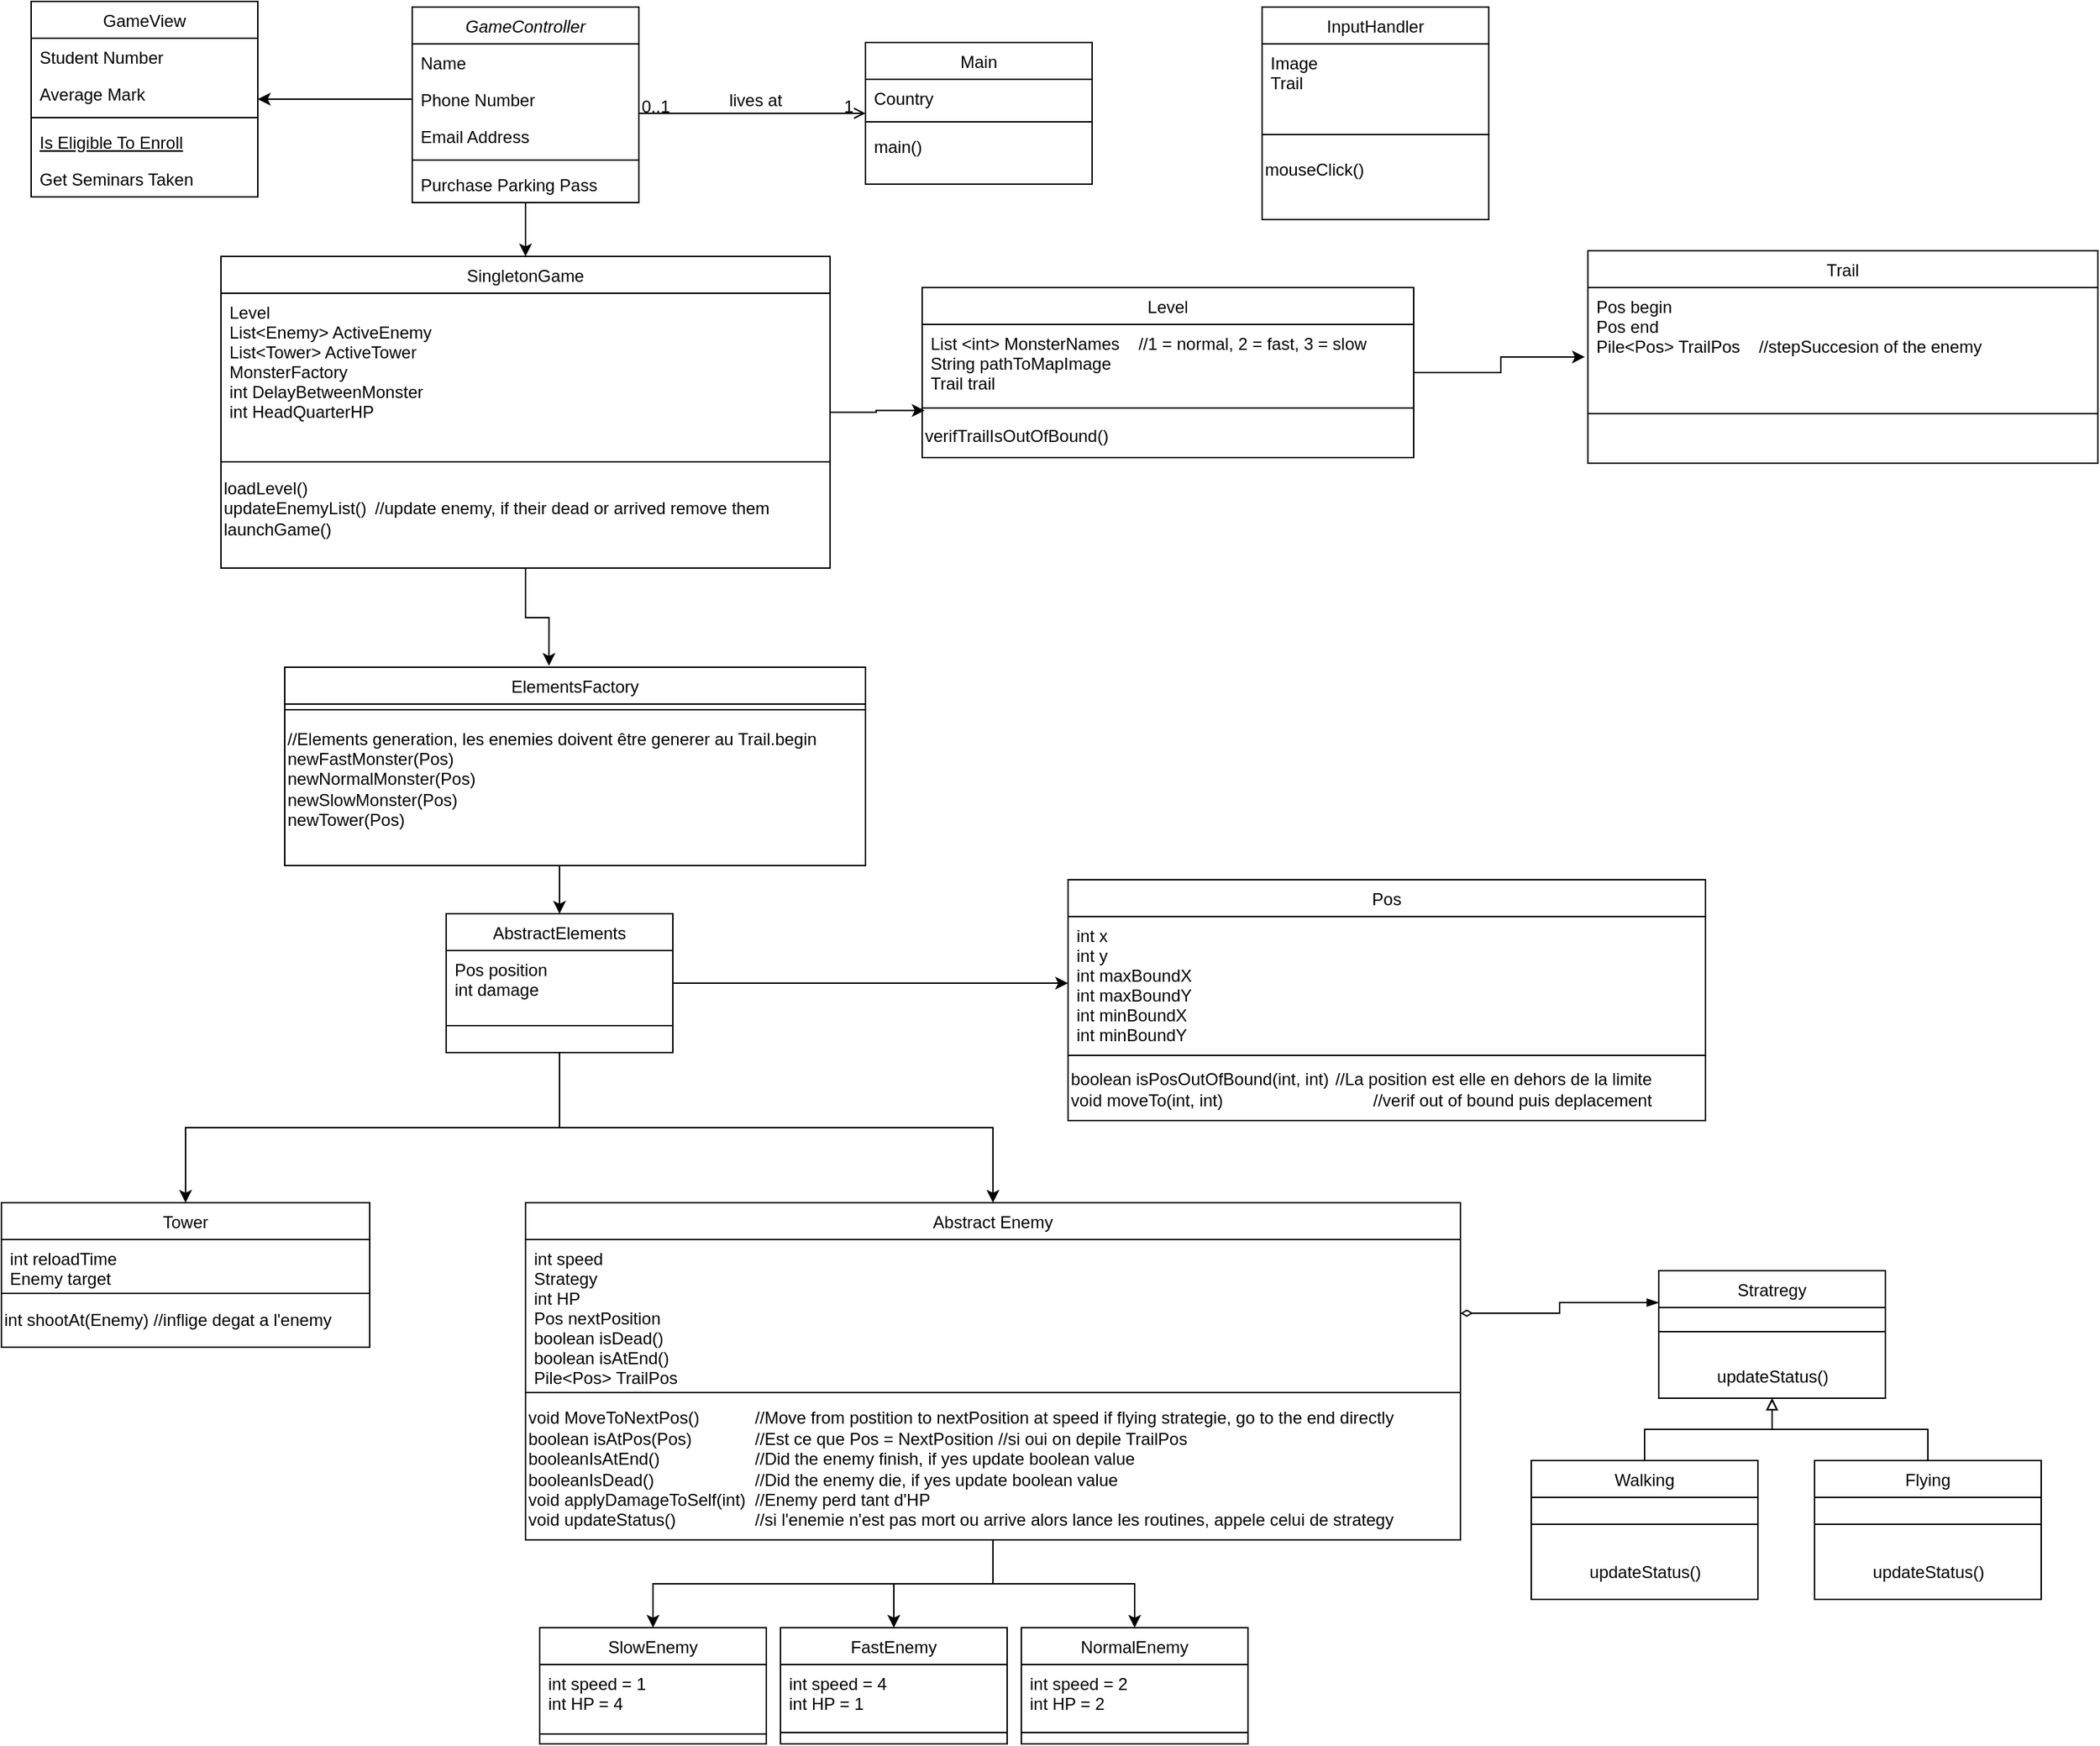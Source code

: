 <mxfile version="22.1.18" type="github">
  <diagram id="C5RBs43oDa-KdzZeNtuy" name="Page-1">
    <mxGraphModel dx="2074" dy="1114" grid="1" gridSize="10" guides="1" tooltips="1" connect="1" arrows="1" fold="1" page="1" pageScale="1" pageWidth="827" pageHeight="1169" math="0" shadow="0">
      <root>
        <mxCell id="WIyWlLk6GJQsqaUBKTNV-0" />
        <mxCell id="WIyWlLk6GJQsqaUBKTNV-1" parent="WIyWlLk6GJQsqaUBKTNV-0" />
        <mxCell id="Y5iFFCnyKLfjIzfBysS9-9" style="edgeStyle=orthogonalEdgeStyle;rounded=0;orthogonalLoop=1;jettySize=auto;html=1;exitX=0.5;exitY=1;exitDx=0;exitDy=0;entryX=0.5;entryY=0;entryDx=0;entryDy=0;" edge="1" parent="WIyWlLk6GJQsqaUBKTNV-1" source="zkfFHV4jXpPFQw0GAbJ--0" target="zkfFHV4jXpPFQw0GAbJ--13">
          <mxGeometry relative="1" as="geometry" />
        </mxCell>
        <mxCell id="zkfFHV4jXpPFQw0GAbJ--0" value="GameController" style="swimlane;fontStyle=2;align=center;verticalAlign=top;childLayout=stackLayout;horizontal=1;startSize=26;horizontalStack=0;resizeParent=1;resizeLast=0;collapsible=1;marginBottom=0;rounded=0;shadow=0;strokeWidth=1;" parent="WIyWlLk6GJQsqaUBKTNV-1" vertex="1">
          <mxGeometry x="310" y="34" width="160" height="138" as="geometry">
            <mxRectangle x="230" y="140" width="160" height="26" as="alternateBounds" />
          </mxGeometry>
        </mxCell>
        <mxCell id="zkfFHV4jXpPFQw0GAbJ--1" value="Name" style="text;align=left;verticalAlign=top;spacingLeft=4;spacingRight=4;overflow=hidden;rotatable=0;points=[[0,0.5],[1,0.5]];portConstraint=eastwest;" parent="zkfFHV4jXpPFQw0GAbJ--0" vertex="1">
          <mxGeometry y="26" width="160" height="26" as="geometry" />
        </mxCell>
        <mxCell id="zkfFHV4jXpPFQw0GAbJ--2" value="Phone Number" style="text;align=left;verticalAlign=top;spacingLeft=4;spacingRight=4;overflow=hidden;rotatable=0;points=[[0,0.5],[1,0.5]];portConstraint=eastwest;rounded=0;shadow=0;html=0;" parent="zkfFHV4jXpPFQw0GAbJ--0" vertex="1">
          <mxGeometry y="52" width="160" height="26" as="geometry" />
        </mxCell>
        <mxCell id="zkfFHV4jXpPFQw0GAbJ--3" value="Email Address" style="text;align=left;verticalAlign=top;spacingLeft=4;spacingRight=4;overflow=hidden;rotatable=0;points=[[0,0.5],[1,0.5]];portConstraint=eastwest;rounded=0;shadow=0;html=0;" parent="zkfFHV4jXpPFQw0GAbJ--0" vertex="1">
          <mxGeometry y="78" width="160" height="26" as="geometry" />
        </mxCell>
        <mxCell id="zkfFHV4jXpPFQw0GAbJ--4" value="" style="line;html=1;strokeWidth=1;align=left;verticalAlign=middle;spacingTop=-1;spacingLeft=3;spacingRight=3;rotatable=0;labelPosition=right;points=[];portConstraint=eastwest;" parent="zkfFHV4jXpPFQw0GAbJ--0" vertex="1">
          <mxGeometry y="104" width="160" height="8" as="geometry" />
        </mxCell>
        <mxCell id="zkfFHV4jXpPFQw0GAbJ--5" value="Purchase Parking Pass" style="text;align=left;verticalAlign=top;spacingLeft=4;spacingRight=4;overflow=hidden;rotatable=0;points=[[0,0.5],[1,0.5]];portConstraint=eastwest;" parent="zkfFHV4jXpPFQw0GAbJ--0" vertex="1">
          <mxGeometry y="112" width="160" height="26" as="geometry" />
        </mxCell>
        <mxCell id="zkfFHV4jXpPFQw0GAbJ--6" value="GameView" style="swimlane;fontStyle=0;align=center;verticalAlign=top;childLayout=stackLayout;horizontal=1;startSize=26;horizontalStack=0;resizeParent=1;resizeLast=0;collapsible=1;marginBottom=0;rounded=0;shadow=0;strokeWidth=1;" parent="WIyWlLk6GJQsqaUBKTNV-1" vertex="1">
          <mxGeometry x="41" y="30" width="160" height="138" as="geometry">
            <mxRectangle x="130" y="380" width="160" height="26" as="alternateBounds" />
          </mxGeometry>
        </mxCell>
        <mxCell id="zkfFHV4jXpPFQw0GAbJ--7" value="Student Number" style="text;align=left;verticalAlign=top;spacingLeft=4;spacingRight=4;overflow=hidden;rotatable=0;points=[[0,0.5],[1,0.5]];portConstraint=eastwest;" parent="zkfFHV4jXpPFQw0GAbJ--6" vertex="1">
          <mxGeometry y="26" width="160" height="26" as="geometry" />
        </mxCell>
        <mxCell id="zkfFHV4jXpPFQw0GAbJ--8" value="Average Mark" style="text;align=left;verticalAlign=top;spacingLeft=4;spacingRight=4;overflow=hidden;rotatable=0;points=[[0,0.5],[1,0.5]];portConstraint=eastwest;rounded=0;shadow=0;html=0;" parent="zkfFHV4jXpPFQw0GAbJ--6" vertex="1">
          <mxGeometry y="52" width="160" height="26" as="geometry" />
        </mxCell>
        <mxCell id="zkfFHV4jXpPFQw0GAbJ--9" value="" style="line;html=1;strokeWidth=1;align=left;verticalAlign=middle;spacingTop=-1;spacingLeft=3;spacingRight=3;rotatable=0;labelPosition=right;points=[];portConstraint=eastwest;" parent="zkfFHV4jXpPFQw0GAbJ--6" vertex="1">
          <mxGeometry y="78" width="160" height="8" as="geometry" />
        </mxCell>
        <mxCell id="zkfFHV4jXpPFQw0GAbJ--10" value="Is Eligible To Enroll" style="text;align=left;verticalAlign=top;spacingLeft=4;spacingRight=4;overflow=hidden;rotatable=0;points=[[0,0.5],[1,0.5]];portConstraint=eastwest;fontStyle=4" parent="zkfFHV4jXpPFQw0GAbJ--6" vertex="1">
          <mxGeometry y="86" width="160" height="26" as="geometry" />
        </mxCell>
        <mxCell id="zkfFHV4jXpPFQw0GAbJ--11" value="Get Seminars Taken" style="text;align=left;verticalAlign=top;spacingLeft=4;spacingRight=4;overflow=hidden;rotatable=0;points=[[0,0.5],[1,0.5]];portConstraint=eastwest;" parent="zkfFHV4jXpPFQw0GAbJ--6" vertex="1">
          <mxGeometry y="112" width="160" height="26" as="geometry" />
        </mxCell>
        <mxCell id="zkfFHV4jXpPFQw0GAbJ--13" value="SingletonGame" style="swimlane;fontStyle=0;align=center;verticalAlign=top;childLayout=stackLayout;horizontal=1;startSize=26;horizontalStack=0;resizeParent=1;resizeLast=0;collapsible=1;marginBottom=0;rounded=0;shadow=0;strokeWidth=1;" parent="WIyWlLk6GJQsqaUBKTNV-1" vertex="1">
          <mxGeometry x="175" y="210" width="430" height="220" as="geometry">
            <mxRectangle x="340" y="380" width="170" height="26" as="alternateBounds" />
          </mxGeometry>
        </mxCell>
        <mxCell id="zkfFHV4jXpPFQw0GAbJ--14" value="Level&#xa;List&lt;Enemy&gt; ActiveEnemy&#xa;List&lt;Tower&gt; ActiveTower&#xa;MonsterFactory&#xa;int DelayBetweenMonster&#xa;int HeadQuarterHP" style="text;align=left;verticalAlign=top;spacingLeft=4;spacingRight=4;overflow=hidden;rotatable=0;points=[[0,0.5],[1,0.5]];portConstraint=eastwest;" parent="zkfFHV4jXpPFQw0GAbJ--13" vertex="1">
          <mxGeometry y="26" width="430" height="114" as="geometry" />
        </mxCell>
        <mxCell id="zkfFHV4jXpPFQw0GAbJ--15" value="" style="line;html=1;strokeWidth=1;align=left;verticalAlign=middle;spacingTop=-1;spacingLeft=3;spacingRight=3;rotatable=0;labelPosition=right;points=[];portConstraint=eastwest;" parent="zkfFHV4jXpPFQw0GAbJ--13" vertex="1">
          <mxGeometry y="140" width="430" height="10" as="geometry" />
        </mxCell>
        <mxCell id="Y5iFFCnyKLfjIzfBysS9-7" value="&lt;div align=&quot;left&quot;&gt;loadLevel()&lt;/div&gt;&lt;div&gt;updateEnemyList()&lt;span style=&quot;white-space: pre;&quot;&gt;&#x9;&lt;/span&gt;//update enemy, if their dead or arrived remove them&lt;br&gt;&lt;/div&gt;&lt;div&gt;launchGame()&lt;/div&gt;&lt;div&gt;&lt;br&gt;&lt;/div&gt;" style="text;html=1;align=left;verticalAlign=middle;resizable=0;points=[];autosize=1;strokeColor=none;fillColor=none;" vertex="1" parent="zkfFHV4jXpPFQw0GAbJ--13">
          <mxGeometry y="150" width="430" height="70" as="geometry" />
        </mxCell>
        <mxCell id="zkfFHV4jXpPFQw0GAbJ--17" value="Main" style="swimlane;fontStyle=0;align=center;verticalAlign=top;childLayout=stackLayout;horizontal=1;startSize=26;horizontalStack=0;resizeParent=1;resizeLast=0;collapsible=1;marginBottom=0;rounded=0;shadow=0;strokeWidth=1;" parent="WIyWlLk6GJQsqaUBKTNV-1" vertex="1">
          <mxGeometry x="630" y="59" width="160" height="100" as="geometry">
            <mxRectangle x="550" y="140" width="160" height="26" as="alternateBounds" />
          </mxGeometry>
        </mxCell>
        <mxCell id="zkfFHV4jXpPFQw0GAbJ--22" value="Country" style="text;align=left;verticalAlign=top;spacingLeft=4;spacingRight=4;overflow=hidden;rotatable=0;points=[[0,0.5],[1,0.5]];portConstraint=eastwest;rounded=0;shadow=0;html=0;" parent="zkfFHV4jXpPFQw0GAbJ--17" vertex="1">
          <mxGeometry y="26" width="160" height="26" as="geometry" />
        </mxCell>
        <mxCell id="zkfFHV4jXpPFQw0GAbJ--23" value="" style="line;html=1;strokeWidth=1;align=left;verticalAlign=middle;spacingTop=-1;spacingLeft=3;spacingRight=3;rotatable=0;labelPosition=right;points=[];portConstraint=eastwest;" parent="zkfFHV4jXpPFQw0GAbJ--17" vertex="1">
          <mxGeometry y="52" width="160" height="8" as="geometry" />
        </mxCell>
        <mxCell id="zkfFHV4jXpPFQw0GAbJ--25" value="main()" style="text;align=left;verticalAlign=top;spacingLeft=4;spacingRight=4;overflow=hidden;rotatable=0;points=[[0,0.5],[1,0.5]];portConstraint=eastwest;" parent="zkfFHV4jXpPFQw0GAbJ--17" vertex="1">
          <mxGeometry y="60" width="160" height="26" as="geometry" />
        </mxCell>
        <mxCell id="zkfFHV4jXpPFQw0GAbJ--26" value="" style="endArrow=open;shadow=0;strokeWidth=1;rounded=0;endFill=1;edgeStyle=elbowEdgeStyle;elbow=vertical;" parent="WIyWlLk6GJQsqaUBKTNV-1" source="zkfFHV4jXpPFQw0GAbJ--0" target="zkfFHV4jXpPFQw0GAbJ--17" edge="1">
          <mxGeometry x="0.5" y="41" relative="1" as="geometry">
            <mxPoint x="380" y="192" as="sourcePoint" />
            <mxPoint x="540" y="192" as="targetPoint" />
            <mxPoint x="-40" y="32" as="offset" />
          </mxGeometry>
        </mxCell>
        <mxCell id="zkfFHV4jXpPFQw0GAbJ--27" value="0..1" style="resizable=0;align=left;verticalAlign=bottom;labelBackgroundColor=none;fontSize=12;" parent="zkfFHV4jXpPFQw0GAbJ--26" connectable="0" vertex="1">
          <mxGeometry x="-1" relative="1" as="geometry">
            <mxPoint y="4" as="offset" />
          </mxGeometry>
        </mxCell>
        <mxCell id="zkfFHV4jXpPFQw0GAbJ--28" value="1" style="resizable=0;align=right;verticalAlign=bottom;labelBackgroundColor=none;fontSize=12;" parent="zkfFHV4jXpPFQw0GAbJ--26" connectable="0" vertex="1">
          <mxGeometry x="1" relative="1" as="geometry">
            <mxPoint x="-7" y="4" as="offset" />
          </mxGeometry>
        </mxCell>
        <mxCell id="zkfFHV4jXpPFQw0GAbJ--29" value="lives at" style="text;html=1;resizable=0;points=[];;align=center;verticalAlign=middle;labelBackgroundColor=none;rounded=0;shadow=0;strokeWidth=1;fontSize=12;" parent="zkfFHV4jXpPFQw0GAbJ--26" vertex="1" connectable="0">
          <mxGeometry x="0.5" y="49" relative="1" as="geometry">
            <mxPoint x="-38" y="40" as="offset" />
          </mxGeometry>
        </mxCell>
        <mxCell id="L1qPjvzHBr-FXpmjH9W--6" value="Tower" style="swimlane;fontStyle=0;align=center;verticalAlign=top;childLayout=stackLayout;horizontal=1;startSize=26;horizontalStack=0;resizeParent=1;resizeLast=0;collapsible=1;marginBottom=0;rounded=0;shadow=0;strokeWidth=1;" parent="WIyWlLk6GJQsqaUBKTNV-1" vertex="1">
          <mxGeometry x="20" y="878" width="260" height="102" as="geometry">
            <mxRectangle x="340" y="380" width="170" height="26" as="alternateBounds" />
          </mxGeometry>
        </mxCell>
        <mxCell id="L1qPjvzHBr-FXpmjH9W--7" value="int reloadTime&#xa;Enemy target&#xa;" style="text;align=left;verticalAlign=top;spacingLeft=4;spacingRight=4;overflow=hidden;rotatable=0;points=[[0,0.5],[1,0.5]];portConstraint=eastwest;" parent="L1qPjvzHBr-FXpmjH9W--6" vertex="1">
          <mxGeometry y="26" width="260" height="34" as="geometry" />
        </mxCell>
        <mxCell id="L1qPjvzHBr-FXpmjH9W--8" value="" style="line;html=1;strokeWidth=1;align=left;verticalAlign=middle;spacingTop=-1;spacingLeft=3;spacingRight=3;rotatable=0;labelPosition=right;points=[];portConstraint=eastwest;" parent="L1qPjvzHBr-FXpmjH9W--6" vertex="1">
          <mxGeometry y="60" width="260" height="8" as="geometry" />
        </mxCell>
        <mxCell id="Y5iFFCnyKLfjIzfBysS9-22" value="&lt;div align=&quot;left&quot;&gt;int shootAt(Enemy) //inflige degat a l&#39;enemy&lt;br&gt;&lt;/div&gt;" style="text;html=1;align=left;verticalAlign=middle;resizable=0;points=[];autosize=1;strokeColor=none;fillColor=none;" vertex="1" parent="L1qPjvzHBr-FXpmjH9W--6">
          <mxGeometry y="68" width="260" height="30" as="geometry" />
        </mxCell>
        <mxCell id="L1qPjvzHBr-FXpmjH9W--31" style="edgeStyle=orthogonalEdgeStyle;rounded=0;orthogonalLoop=1;jettySize=auto;html=1;exitX=0.5;exitY=1;exitDx=0;exitDy=0;entryX=0.5;entryY=0;entryDx=0;entryDy=0;" parent="WIyWlLk6GJQsqaUBKTNV-1" source="L1qPjvzHBr-FXpmjH9W--13" target="L1qPjvzHBr-FXpmjH9W--25" edge="1">
          <mxGeometry relative="1" as="geometry" />
        </mxCell>
        <mxCell id="L1qPjvzHBr-FXpmjH9W--32" style="edgeStyle=orthogonalEdgeStyle;rounded=0;orthogonalLoop=1;jettySize=auto;html=1;exitX=0.5;exitY=1;exitDx=0;exitDy=0;entryX=0.5;entryY=0;entryDx=0;entryDy=0;" parent="WIyWlLk6GJQsqaUBKTNV-1" source="L1qPjvzHBr-FXpmjH9W--13" target="L1qPjvzHBr-FXpmjH9W--22" edge="1">
          <mxGeometry relative="1" as="geometry" />
        </mxCell>
        <mxCell id="L1qPjvzHBr-FXpmjH9W--33" style="edgeStyle=orthogonalEdgeStyle;rounded=0;orthogonalLoop=1;jettySize=auto;html=1;exitX=0.5;exitY=1;exitDx=0;exitDy=0;entryX=0.5;entryY=0;entryDx=0;entryDy=0;" parent="WIyWlLk6GJQsqaUBKTNV-1" source="L1qPjvzHBr-FXpmjH9W--13" target="L1qPjvzHBr-FXpmjH9W--28" edge="1">
          <mxGeometry relative="1" as="geometry" />
        </mxCell>
        <mxCell id="L1qPjvzHBr-FXpmjH9W--13" value="Abstract Enemy" style="swimlane;fontStyle=0;align=center;verticalAlign=top;childLayout=stackLayout;horizontal=1;startSize=26;horizontalStack=0;resizeParent=1;resizeLast=0;collapsible=1;marginBottom=0;rounded=0;shadow=0;strokeWidth=1;" parent="WIyWlLk6GJQsqaUBKTNV-1" vertex="1">
          <mxGeometry x="390" y="878" width="660" height="238" as="geometry">
            <mxRectangle x="340" y="380" width="170" height="26" as="alternateBounds" />
          </mxGeometry>
        </mxCell>
        <mxCell id="L1qPjvzHBr-FXpmjH9W--14" value="int speed&#xa;Strategy&#xa;int HP&#xa;Pos nextPosition&#xa;boolean isDead()&#xa;boolean isAtEnd()&#xa;Pile&lt;Pos&gt; TrailPos" style="text;align=left;verticalAlign=top;spacingLeft=4;spacingRight=4;overflow=hidden;rotatable=0;points=[[0,0.5],[1,0.5]];portConstraint=eastwest;" parent="L1qPjvzHBr-FXpmjH9W--13" vertex="1">
          <mxGeometry y="26" width="660" height="104" as="geometry" />
        </mxCell>
        <mxCell id="L1qPjvzHBr-FXpmjH9W--15" value="" style="line;html=1;strokeWidth=1;align=left;verticalAlign=middle;spacingTop=-1;spacingLeft=3;spacingRight=3;rotatable=0;labelPosition=right;points=[];portConstraint=eastwest;" parent="L1qPjvzHBr-FXpmjH9W--13" vertex="1">
          <mxGeometry y="130" width="660" height="8" as="geometry" />
        </mxCell>
        <mxCell id="L1qPjvzHBr-FXpmjH9W--38" value="&lt;div align=&quot;left&quot;&gt;void MoveToNextPos() &lt;span style=&quot;white-space: pre;&quot;&gt;&#x9;&lt;span style=&quot;white-space: pre;&quot;&gt;&#x9;&lt;/span&gt;&lt;/span&gt;//Move from postition to nextPosition at speed if flying strategie, go to the end directly&lt;br&gt;&lt;/div&gt;&lt;div align=&quot;left&quot;&gt;boolean isAtPos(Pos) &lt;span style=&quot;white-space: pre;&quot;&gt;&#x9;&lt;/span&gt;&lt;span style=&quot;white-space: pre;&quot;&gt;&#x9;&lt;/span&gt;//Est ce que Pos = NextPosition //si oui on depile TrailPos&lt;/div&gt;&lt;div align=&quot;left&quot;&gt;booleanIsAtEnd()&lt;span style=&quot;white-space: pre;&quot;&gt;&#x9;&lt;/span&gt;&lt;span style=&quot;white-space: pre;&quot;&gt;&#x9;&lt;/span&gt;&lt;span style=&quot;white-space: pre;&quot;&gt;&#x9;&lt;/span&gt;//Did the enemy finish, if yes update boolean value&lt;/div&gt;&lt;div align=&quot;left&quot;&gt;booleanIsDead()&lt;span style=&quot;white-space: pre;&quot;&gt;&#x9;&lt;/span&gt;&lt;span style=&quot;white-space: pre;&quot;&gt;&#x9;&lt;/span&gt;&lt;span style=&quot;white-space: pre;&quot;&gt;&#x9;&lt;/span&gt;//Did the enemy die, if yes update boolean value&lt;br&gt;&lt;/div&gt;&lt;div&gt;void applyDamageToSelf(int)&lt;span style=&quot;white-space: pre;&quot;&gt;&#x9;&lt;/span&gt;//Enemy perd tant d&#39;HP&lt;/div&gt;&lt;div&gt;void updateStatus()&lt;span style=&quot;white-space: pre;&quot;&gt;&#x9;&lt;/span&gt;&lt;span style=&quot;white-space: pre;&quot;&gt;&#x9;&lt;/span&gt;&lt;span style=&quot;white-space: pre;&quot;&gt;&#x9;&lt;/span&gt;//si l&#39;enemie n&#39;est pas mort ou arrive alors lance les routines, appele celui de strategy&lt;br&gt;&lt;/div&gt;" style="text;html=1;align=left;verticalAlign=middle;resizable=0;points=[];autosize=1;strokeColor=none;fillColor=none;" parent="L1qPjvzHBr-FXpmjH9W--13" vertex="1">
          <mxGeometry y="138" width="660" height="100" as="geometry" />
        </mxCell>
        <mxCell id="L1qPjvzHBr-FXpmjH9W--22" value="SlowEnemy" style="swimlane;fontStyle=0;align=center;verticalAlign=top;childLayout=stackLayout;horizontal=1;startSize=26;horizontalStack=0;resizeParent=1;resizeLast=0;collapsible=1;marginBottom=0;rounded=0;shadow=0;strokeWidth=1;" parent="WIyWlLk6GJQsqaUBKTNV-1" vertex="1">
          <mxGeometry x="400" y="1178" width="160" height="82" as="geometry">
            <mxRectangle x="340" y="380" width="170" height="26" as="alternateBounds" />
          </mxGeometry>
        </mxCell>
        <mxCell id="L1qPjvzHBr-FXpmjH9W--23" value="int speed = 1&#xa;int HP = 4&#xa;" style="text;align=left;verticalAlign=top;spacingLeft=4;spacingRight=4;overflow=hidden;rotatable=0;points=[[0,0.5],[1,0.5]];portConstraint=eastwest;" parent="L1qPjvzHBr-FXpmjH9W--22" vertex="1">
          <mxGeometry y="26" width="160" height="44" as="geometry" />
        </mxCell>
        <mxCell id="L1qPjvzHBr-FXpmjH9W--24" value="" style="line;html=1;strokeWidth=1;align=left;verticalAlign=middle;spacingTop=-1;spacingLeft=3;spacingRight=3;rotatable=0;labelPosition=right;points=[];portConstraint=eastwest;" parent="L1qPjvzHBr-FXpmjH9W--22" vertex="1">
          <mxGeometry y="70" width="160" height="10" as="geometry" />
        </mxCell>
        <mxCell id="L1qPjvzHBr-FXpmjH9W--25" value="FastEnemy" style="swimlane;fontStyle=0;align=center;verticalAlign=top;childLayout=stackLayout;horizontal=1;startSize=26;horizontalStack=0;resizeParent=1;resizeLast=0;collapsible=1;marginBottom=0;rounded=0;shadow=0;strokeWidth=1;" parent="WIyWlLk6GJQsqaUBKTNV-1" vertex="1">
          <mxGeometry x="570" y="1178" width="160" height="82" as="geometry">
            <mxRectangle x="340" y="380" width="170" height="26" as="alternateBounds" />
          </mxGeometry>
        </mxCell>
        <mxCell id="L1qPjvzHBr-FXpmjH9W--26" value="int speed = 4&#xa;int HP = 1&#xa;" style="text;align=left;verticalAlign=top;spacingLeft=4;spacingRight=4;overflow=hidden;rotatable=0;points=[[0,0.5],[1,0.5]];portConstraint=eastwest;" parent="L1qPjvzHBr-FXpmjH9W--25" vertex="1">
          <mxGeometry y="26" width="160" height="44" as="geometry" />
        </mxCell>
        <mxCell id="L1qPjvzHBr-FXpmjH9W--27" value="" style="line;html=1;strokeWidth=1;align=left;verticalAlign=middle;spacingTop=-1;spacingLeft=3;spacingRight=3;rotatable=0;labelPosition=right;points=[];portConstraint=eastwest;" parent="L1qPjvzHBr-FXpmjH9W--25" vertex="1">
          <mxGeometry y="70" width="160" height="8" as="geometry" />
        </mxCell>
        <mxCell id="L1qPjvzHBr-FXpmjH9W--28" value="NormalEnemy" style="swimlane;fontStyle=0;align=center;verticalAlign=top;childLayout=stackLayout;horizontal=1;startSize=26;horizontalStack=0;resizeParent=1;resizeLast=0;collapsible=1;marginBottom=0;rounded=0;shadow=0;strokeWidth=1;" parent="WIyWlLk6GJQsqaUBKTNV-1" vertex="1">
          <mxGeometry x="740" y="1178" width="160" height="82" as="geometry">
            <mxRectangle x="340" y="380" width="170" height="26" as="alternateBounds" />
          </mxGeometry>
        </mxCell>
        <mxCell id="L1qPjvzHBr-FXpmjH9W--29" value="int speed = 2&#xa;int HP = 2&#xa;" style="text;align=left;verticalAlign=top;spacingLeft=4;spacingRight=4;overflow=hidden;rotatable=0;points=[[0,0.5],[1,0.5]];portConstraint=eastwest;" parent="L1qPjvzHBr-FXpmjH9W--28" vertex="1">
          <mxGeometry y="26" width="160" height="44" as="geometry" />
        </mxCell>
        <mxCell id="L1qPjvzHBr-FXpmjH9W--30" value="" style="line;html=1;strokeWidth=1;align=left;verticalAlign=middle;spacingTop=-1;spacingLeft=3;spacingRight=3;rotatable=0;labelPosition=right;points=[];portConstraint=eastwest;" parent="L1qPjvzHBr-FXpmjH9W--28" vertex="1">
          <mxGeometry y="70" width="160" height="8" as="geometry" />
        </mxCell>
        <mxCell id="L1qPjvzHBr-FXpmjH9W--34" value="Pos" style="swimlane;fontStyle=0;align=center;verticalAlign=top;childLayout=stackLayout;horizontal=1;startSize=26;horizontalStack=0;resizeParent=1;resizeLast=0;collapsible=1;marginBottom=0;rounded=0;shadow=0;strokeWidth=1;" parent="WIyWlLk6GJQsqaUBKTNV-1" vertex="1">
          <mxGeometry x="773" y="650" width="450" height="170" as="geometry">
            <mxRectangle x="340" y="380" width="170" height="26" as="alternateBounds" />
          </mxGeometry>
        </mxCell>
        <mxCell id="L1qPjvzHBr-FXpmjH9W--35" value="int x&#xa;int y&#xa;int maxBoundX&#xa;int maxBoundY&#xa;int minBoundX&#xa;int minBoundY" style="text;align=left;verticalAlign=top;spacingLeft=4;spacingRight=4;overflow=hidden;rotatable=0;points=[[0,0.5],[1,0.5]];portConstraint=eastwest;" parent="L1qPjvzHBr-FXpmjH9W--34" vertex="1">
          <mxGeometry y="26" width="450" height="94" as="geometry" />
        </mxCell>
        <mxCell id="L1qPjvzHBr-FXpmjH9W--36" value="" style="line;html=1;strokeWidth=1;align=left;verticalAlign=middle;spacingTop=-1;spacingLeft=3;spacingRight=3;rotatable=0;labelPosition=right;points=[];portConstraint=eastwest;" parent="L1qPjvzHBr-FXpmjH9W--34" vertex="1">
          <mxGeometry y="120" width="450" height="8" as="geometry" />
        </mxCell>
        <mxCell id="Y5iFFCnyKLfjIzfBysS9-23" value="&lt;div&gt;boolean isPosOutOfBound(int, int)&lt;span style=&quot;white-space: pre;&quot;&gt;&#x9;&lt;/span&gt;//La position est elle en dehors de la limite&lt;/div&gt;&lt;div&gt;void moveTo(int, int)&lt;span style=&quot;white-space: pre;&quot;&gt;&#x9;&lt;/span&gt;&lt;span style=&quot;white-space: pre;&quot;&gt;&#x9;&lt;/span&gt;&lt;span style=&quot;white-space: pre;&quot;&gt;&#x9;&lt;/span&gt;&lt;span style=&quot;white-space: pre;&quot;&gt;&#x9;&lt;/span&gt;//verif out of bound puis deplacement&lt;br&gt;&lt;/div&gt;" style="text;html=1;align=left;verticalAlign=middle;resizable=0;points=[];autosize=1;strokeColor=none;fillColor=none;" vertex="1" parent="L1qPjvzHBr-FXpmjH9W--34">
          <mxGeometry y="128" width="450" height="40" as="geometry" />
        </mxCell>
        <mxCell id="L1qPjvzHBr-FXpmjH9W--56" style="edgeStyle=orthogonalEdgeStyle;rounded=0;orthogonalLoop=1;jettySize=auto;html=1;exitX=1;exitY=0.5;exitDx=0;exitDy=0;entryX=-0.006;entryY=0.907;entryDx=0;entryDy=0;entryPerimeter=0;" parent="WIyWlLk6GJQsqaUBKTNV-1" source="L1qPjvzHBr-FXpmjH9W--44" target="L1qPjvzHBr-FXpmjH9W--63" edge="1">
          <mxGeometry relative="1" as="geometry">
            <mxPoint x="810" y="343" as="targetPoint" />
          </mxGeometry>
        </mxCell>
        <mxCell id="L1qPjvzHBr-FXpmjH9W--44" value="Level" style="swimlane;fontStyle=0;align=center;verticalAlign=top;childLayout=stackLayout;horizontal=1;startSize=26;horizontalStack=0;resizeParent=1;resizeLast=0;collapsible=1;marginBottom=0;rounded=0;shadow=0;strokeWidth=1;" parent="WIyWlLk6GJQsqaUBKTNV-1" vertex="1">
          <mxGeometry x="670" y="232" width="347" height="120" as="geometry">
            <mxRectangle x="340" y="380" width="170" height="26" as="alternateBounds" />
          </mxGeometry>
        </mxCell>
        <mxCell id="L1qPjvzHBr-FXpmjH9W--45" value="List &lt;int&gt; MonsterNames    //1 = normal, 2 = fast, 3 = slow&#xa;String pathToMapImage&#xa;Trail trail&#xa;" style="text;align=left;verticalAlign=top;spacingLeft=4;spacingRight=4;overflow=hidden;rotatable=0;points=[[0,0.5],[1,0.5]];portConstraint=eastwest;" parent="L1qPjvzHBr-FXpmjH9W--44" vertex="1">
          <mxGeometry y="26" width="347" height="54" as="geometry" />
        </mxCell>
        <mxCell id="L1qPjvzHBr-FXpmjH9W--46" value="" style="line;html=1;strokeWidth=1;align=left;verticalAlign=middle;spacingTop=-1;spacingLeft=3;spacingRight=3;rotatable=0;labelPosition=right;points=[];portConstraint=eastwest;" parent="L1qPjvzHBr-FXpmjH9W--44" vertex="1">
          <mxGeometry y="80" width="347" height="10" as="geometry" />
        </mxCell>
        <mxCell id="Y5iFFCnyKLfjIzfBysS9-28" value="&lt;div align=&quot;left&quot;&gt;verifTrailIsOutOfBound()&lt;/div&gt;" style="text;html=1;align=left;verticalAlign=middle;resizable=0;points=[];autosize=1;strokeColor=none;fillColor=none;" vertex="1" parent="L1qPjvzHBr-FXpmjH9W--44">
          <mxGeometry y="90" width="347" height="30" as="geometry" />
        </mxCell>
        <mxCell id="L1qPjvzHBr-FXpmjH9W--50" style="edgeStyle=orthogonalEdgeStyle;rounded=0;orthogonalLoop=1;jettySize=auto;html=1;exitX=1;exitY=0.5;exitDx=0;exitDy=0;entryX=0.005;entryY=1.125;entryDx=0;entryDy=0;entryPerimeter=0;" parent="WIyWlLk6GJQsqaUBKTNV-1" source="zkfFHV4jXpPFQw0GAbJ--13" target="L1qPjvzHBr-FXpmjH9W--45" edge="1">
          <mxGeometry relative="1" as="geometry" />
        </mxCell>
        <mxCell id="Y5iFFCnyKLfjIzfBysS9-19" style="edgeStyle=orthogonalEdgeStyle;rounded=0;orthogonalLoop=1;jettySize=auto;html=1;exitX=0.5;exitY=1;exitDx=0;exitDy=0;entryX=0.5;entryY=0;entryDx=0;entryDy=0;" edge="1" parent="WIyWlLk6GJQsqaUBKTNV-1" source="L1qPjvzHBr-FXpmjH9W--57" target="Y5iFFCnyKLfjIzfBysS9-11">
          <mxGeometry relative="1" as="geometry" />
        </mxCell>
        <mxCell id="L1qPjvzHBr-FXpmjH9W--57" value="ElementsFactory" style="swimlane;fontStyle=0;align=center;verticalAlign=top;childLayout=stackLayout;horizontal=1;startSize=26;horizontalStack=0;resizeParent=1;resizeLast=0;collapsible=1;marginBottom=0;rounded=0;shadow=0;strokeWidth=1;" parent="WIyWlLk6GJQsqaUBKTNV-1" vertex="1">
          <mxGeometry x="220" y="500" width="410" height="140" as="geometry">
            <mxRectangle x="340" y="380" width="170" height="26" as="alternateBounds" />
          </mxGeometry>
        </mxCell>
        <mxCell id="L1qPjvzHBr-FXpmjH9W--59" value="" style="line;html=1;strokeWidth=1;align=left;verticalAlign=middle;spacingTop=-1;spacingLeft=3;spacingRight=3;rotatable=0;labelPosition=right;points=[];portConstraint=eastwest;" parent="L1qPjvzHBr-FXpmjH9W--57" vertex="1">
          <mxGeometry y="26" width="410" height="8" as="geometry" />
        </mxCell>
        <mxCell id="Y5iFFCnyKLfjIzfBysS9-6" value="&lt;div align=&quot;left&quot;&gt;//Elements generation, les enemies doivent être generer au Trail.begin&lt;br&gt;&lt;/div&gt;&lt;div align=&quot;left&quot;&gt;newFastMonster(Pos)&lt;/div&gt;&lt;div align=&quot;left&quot;&gt;newNormalMonster(Pos)&lt;/div&gt;&lt;div align=&quot;left&quot;&gt;newSlowMonster(Pos)&lt;/div&gt;&lt;div align=&quot;left&quot;&gt;newTower(Pos)&lt;br&gt;&lt;/div&gt;" style="text;html=1;align=left;verticalAlign=middle;resizable=0;points=[];autosize=1;strokeColor=none;fillColor=none;" vertex="1" parent="L1qPjvzHBr-FXpmjH9W--57">
          <mxGeometry y="34" width="410" height="90" as="geometry" />
        </mxCell>
        <mxCell id="L1qPjvzHBr-FXpmjH9W--62" value="Trail" style="swimlane;fontStyle=0;align=center;verticalAlign=top;childLayout=stackLayout;horizontal=1;startSize=26;horizontalStack=0;resizeParent=1;resizeLast=0;collapsible=1;marginBottom=0;rounded=0;shadow=0;strokeWidth=1;" parent="WIyWlLk6GJQsqaUBKTNV-1" vertex="1">
          <mxGeometry x="1140" y="206" width="360" height="150" as="geometry">
            <mxRectangle x="340" y="380" width="170" height="26" as="alternateBounds" />
          </mxGeometry>
        </mxCell>
        <mxCell id="L1qPjvzHBr-FXpmjH9W--63" value="Pos begin&#xa;Pos end&#xa;Pile&lt;Pos&gt; TrailPos    //stepSuccesion of the enemy" style="text;align=left;verticalAlign=top;spacingLeft=4;spacingRight=4;overflow=hidden;rotatable=0;points=[[0,0.5],[1,0.5]];portConstraint=eastwest;" parent="L1qPjvzHBr-FXpmjH9W--62" vertex="1">
          <mxGeometry y="26" width="360" height="54" as="geometry" />
        </mxCell>
        <mxCell id="L1qPjvzHBr-FXpmjH9W--64" value="" style="line;html=1;strokeWidth=1;align=left;verticalAlign=middle;spacingTop=-1;spacingLeft=3;spacingRight=3;rotatable=0;labelPosition=right;points=[];portConstraint=eastwest;" parent="L1qPjvzHBr-FXpmjH9W--62" vertex="1">
          <mxGeometry y="80" width="360" height="70" as="geometry" />
        </mxCell>
        <mxCell id="Y5iFFCnyKLfjIzfBysS9-0" value="InputHandler" style="swimlane;fontStyle=0;align=center;verticalAlign=top;childLayout=stackLayout;horizontal=1;startSize=26;horizontalStack=0;resizeParent=1;resizeLast=0;collapsible=1;marginBottom=0;rounded=0;shadow=0;strokeWidth=1;" vertex="1" parent="WIyWlLk6GJQsqaUBKTNV-1">
          <mxGeometry x="910" y="34" width="160" height="150" as="geometry">
            <mxRectangle x="340" y="380" width="170" height="26" as="alternateBounds" />
          </mxGeometry>
        </mxCell>
        <mxCell id="Y5iFFCnyKLfjIzfBysS9-1" value="Image&#xa;Trail&#xa;&#xa;" style="text;align=left;verticalAlign=top;spacingLeft=4;spacingRight=4;overflow=hidden;rotatable=0;points=[[0,0.5],[1,0.5]];portConstraint=eastwest;" vertex="1" parent="Y5iFFCnyKLfjIzfBysS9-0">
          <mxGeometry y="26" width="160" height="54" as="geometry" />
        </mxCell>
        <mxCell id="Y5iFFCnyKLfjIzfBysS9-2" value="" style="line;html=1;strokeWidth=1;align=left;verticalAlign=middle;spacingTop=-1;spacingLeft=3;spacingRight=3;rotatable=0;labelPosition=right;points=[];portConstraint=eastwest;" vertex="1" parent="Y5iFFCnyKLfjIzfBysS9-0">
          <mxGeometry y="80" width="160" height="20" as="geometry" />
        </mxCell>
        <mxCell id="Y5iFFCnyKLfjIzfBysS9-5" value="&lt;div align=&quot;left&quot;&gt;mouseClick()&lt;/div&gt;" style="text;html=1;align=left;verticalAlign=middle;resizable=0;points=[];autosize=1;strokeColor=none;fillColor=none;" vertex="1" parent="Y5iFFCnyKLfjIzfBysS9-0">
          <mxGeometry y="100" width="160" height="30" as="geometry" />
        </mxCell>
        <mxCell id="Y5iFFCnyKLfjIzfBysS9-8" style="edgeStyle=orthogonalEdgeStyle;rounded=0;orthogonalLoop=1;jettySize=auto;html=1;exitX=0;exitY=0.5;exitDx=0;exitDy=0;entryX=1;entryY=0.5;entryDx=0;entryDy=0;" edge="1" parent="WIyWlLk6GJQsqaUBKTNV-1" source="zkfFHV4jXpPFQw0GAbJ--2" target="zkfFHV4jXpPFQw0GAbJ--6">
          <mxGeometry relative="1" as="geometry" />
        </mxCell>
        <mxCell id="Y5iFFCnyKLfjIzfBysS9-14" style="edgeStyle=orthogonalEdgeStyle;rounded=0;orthogonalLoop=1;jettySize=auto;html=1;exitX=0.5;exitY=1;exitDx=0;exitDy=0;entryX=0.5;entryY=0;entryDx=0;entryDy=0;" edge="1" parent="WIyWlLk6GJQsqaUBKTNV-1" source="Y5iFFCnyKLfjIzfBysS9-11" target="L1qPjvzHBr-FXpmjH9W--6">
          <mxGeometry relative="1" as="geometry" />
        </mxCell>
        <mxCell id="Y5iFFCnyKLfjIzfBysS9-16" style="edgeStyle=orthogonalEdgeStyle;rounded=0;orthogonalLoop=1;jettySize=auto;html=1;exitX=1;exitY=0.5;exitDx=0;exitDy=0;entryX=0;entryY=0.5;entryDx=0;entryDy=0;" edge="1" parent="WIyWlLk6GJQsqaUBKTNV-1" source="Y5iFFCnyKLfjIzfBysS9-11" target="L1qPjvzHBr-FXpmjH9W--35">
          <mxGeometry relative="1" as="geometry" />
        </mxCell>
        <mxCell id="Y5iFFCnyKLfjIzfBysS9-20" style="edgeStyle=orthogonalEdgeStyle;rounded=0;orthogonalLoop=1;jettySize=auto;html=1;exitX=0.5;exitY=1;exitDx=0;exitDy=0;entryX=0.5;entryY=0;entryDx=0;entryDy=0;" edge="1" parent="WIyWlLk6GJQsqaUBKTNV-1" source="Y5iFFCnyKLfjIzfBysS9-11" target="L1qPjvzHBr-FXpmjH9W--13">
          <mxGeometry relative="1" as="geometry" />
        </mxCell>
        <mxCell id="Y5iFFCnyKLfjIzfBysS9-11" value="AbstractElements" style="swimlane;fontStyle=0;align=center;verticalAlign=top;childLayout=stackLayout;horizontal=1;startSize=26;horizontalStack=0;resizeParent=1;resizeLast=0;collapsible=1;marginBottom=0;rounded=0;shadow=0;strokeWidth=1;" vertex="1" parent="WIyWlLk6GJQsqaUBKTNV-1">
          <mxGeometry x="334" y="674" width="160" height="98" as="geometry">
            <mxRectangle x="340" y="380" width="170" height="26" as="alternateBounds" />
          </mxGeometry>
        </mxCell>
        <mxCell id="Y5iFFCnyKLfjIzfBysS9-12" value="Pos position&#xa;int damage&#xa;" style="text;align=left;verticalAlign=top;spacingLeft=4;spacingRight=4;overflow=hidden;rotatable=0;points=[[0,0.5],[1,0.5]];portConstraint=eastwest;" vertex="1" parent="Y5iFFCnyKLfjIzfBysS9-11">
          <mxGeometry y="26" width="160" height="34" as="geometry" />
        </mxCell>
        <mxCell id="Y5iFFCnyKLfjIzfBysS9-13" value="" style="line;html=1;strokeWidth=1;align=left;verticalAlign=middle;spacingTop=-1;spacingLeft=3;spacingRight=3;rotatable=0;labelPosition=right;points=[];portConstraint=eastwest;" vertex="1" parent="Y5iFFCnyKLfjIzfBysS9-11">
          <mxGeometry y="60" width="160" height="38" as="geometry" />
        </mxCell>
        <mxCell id="Y5iFFCnyKLfjIzfBysS9-18" style="edgeStyle=orthogonalEdgeStyle;rounded=0;orthogonalLoop=1;jettySize=auto;html=1;exitX=0.5;exitY=1;exitDx=0;exitDy=0;entryX=0.455;entryY=-0.007;entryDx=0;entryDy=0;entryPerimeter=0;" edge="1" parent="WIyWlLk6GJQsqaUBKTNV-1" source="zkfFHV4jXpPFQw0GAbJ--13" target="L1qPjvzHBr-FXpmjH9W--57">
          <mxGeometry relative="1" as="geometry" />
        </mxCell>
        <mxCell id="Y5iFFCnyKLfjIzfBysS9-29" value="Stratregy" style="swimlane;fontStyle=0;align=center;verticalAlign=top;childLayout=stackLayout;horizontal=1;startSize=26;horizontalStack=0;resizeParent=1;resizeLast=0;collapsible=1;marginBottom=0;rounded=0;shadow=0;strokeWidth=1;" vertex="1" parent="WIyWlLk6GJQsqaUBKTNV-1">
          <mxGeometry x="1190" y="926" width="160" height="90" as="geometry">
            <mxRectangle x="340" y="380" width="170" height="26" as="alternateBounds" />
          </mxGeometry>
        </mxCell>
        <mxCell id="Y5iFFCnyKLfjIzfBysS9-31" value="" style="line;html=1;strokeWidth=1;align=left;verticalAlign=middle;spacingTop=-1;spacingLeft=3;spacingRight=3;rotatable=0;labelPosition=right;points=[];portConstraint=eastwest;" vertex="1" parent="Y5iFFCnyKLfjIzfBysS9-29">
          <mxGeometry y="26" width="160" height="34" as="geometry" />
        </mxCell>
        <mxCell id="Y5iFFCnyKLfjIzfBysS9-40" value="updateStatus()" style="text;html=1;align=center;verticalAlign=middle;resizable=0;points=[];autosize=1;strokeColor=none;fillColor=none;" vertex="1" parent="Y5iFFCnyKLfjIzfBysS9-29">
          <mxGeometry y="60" width="160" height="30" as="geometry" />
        </mxCell>
        <mxCell id="Y5iFFCnyKLfjIzfBysS9-32" style="edgeStyle=orthogonalEdgeStyle;rounded=0;orthogonalLoop=1;jettySize=auto;html=1;exitX=1;exitY=0.5;exitDx=0;exitDy=0;entryX=0;entryY=0.25;entryDx=0;entryDy=0;startArrow=diamondThin;startFill=0;endArrow=blockThin;endFill=1;strokeWidth=1;targetPerimeterSpacing=0;" edge="1" parent="WIyWlLk6GJQsqaUBKTNV-1" source="L1qPjvzHBr-FXpmjH9W--14" target="Y5iFFCnyKLfjIzfBysS9-29">
          <mxGeometry relative="1" as="geometry">
            <mxPoint x="1180" y="953" as="targetPoint" />
          </mxGeometry>
        </mxCell>
        <mxCell id="Y5iFFCnyKLfjIzfBysS9-38" style="edgeStyle=orthogonalEdgeStyle;rounded=0;orthogonalLoop=1;jettySize=auto;html=1;exitX=0.5;exitY=0;exitDx=0;exitDy=0;endArrow=block;endFill=0;entryX=0.5;entryY=1;entryDx=0;entryDy=0;" edge="1" parent="WIyWlLk6GJQsqaUBKTNV-1" source="Y5iFFCnyKLfjIzfBysS9-33" target="Y5iFFCnyKLfjIzfBysS9-29">
          <mxGeometry relative="1" as="geometry">
            <mxPoint x="1290" y="1030" as="targetPoint" />
          </mxGeometry>
        </mxCell>
        <mxCell id="Y5iFFCnyKLfjIzfBysS9-33" value="Flying" style="swimlane;fontStyle=0;align=center;verticalAlign=top;childLayout=stackLayout;horizontal=1;startSize=26;horizontalStack=0;resizeParent=1;resizeLast=0;collapsible=1;marginBottom=0;rounded=0;shadow=0;strokeWidth=1;" vertex="1" parent="WIyWlLk6GJQsqaUBKTNV-1">
          <mxGeometry x="1300" y="1060" width="160" height="98" as="geometry">
            <mxRectangle x="340" y="380" width="170" height="26" as="alternateBounds" />
          </mxGeometry>
        </mxCell>
        <mxCell id="Y5iFFCnyKLfjIzfBysS9-34" value="" style="line;html=1;strokeWidth=1;align=left;verticalAlign=middle;spacingTop=-1;spacingLeft=3;spacingRight=3;rotatable=0;labelPosition=right;points=[];portConstraint=eastwest;" vertex="1" parent="Y5iFFCnyKLfjIzfBysS9-33">
          <mxGeometry y="26" width="160" height="38" as="geometry" />
        </mxCell>
        <mxCell id="Y5iFFCnyKLfjIzfBysS9-42" value="updateStatus()" style="text;html=1;align=center;verticalAlign=middle;resizable=0;points=[];autosize=1;strokeColor=none;fillColor=none;" vertex="1" parent="Y5iFFCnyKLfjIzfBysS9-33">
          <mxGeometry y="64" width="160" height="30" as="geometry" />
        </mxCell>
        <mxCell id="Y5iFFCnyKLfjIzfBysS9-37" style="edgeStyle=orthogonalEdgeStyle;rounded=0;orthogonalLoop=1;jettySize=auto;html=1;exitX=0.5;exitY=0;exitDx=0;exitDy=0;entryX=0.5;entryY=1;entryDx=0;entryDy=0;endArrow=block;endFill=0;" edge="1" parent="WIyWlLk6GJQsqaUBKTNV-1" source="Y5iFFCnyKLfjIzfBysS9-35" target="Y5iFFCnyKLfjIzfBysS9-29">
          <mxGeometry relative="1" as="geometry" />
        </mxCell>
        <mxCell id="Y5iFFCnyKLfjIzfBysS9-35" value="Walking" style="swimlane;fontStyle=0;align=center;verticalAlign=top;childLayout=stackLayout;horizontal=1;startSize=26;horizontalStack=0;resizeParent=1;resizeLast=0;collapsible=1;marginBottom=0;rounded=0;shadow=0;strokeWidth=1;" vertex="1" parent="WIyWlLk6GJQsqaUBKTNV-1">
          <mxGeometry x="1100" y="1060" width="160" height="98" as="geometry">
            <mxRectangle x="340" y="380" width="170" height="26" as="alternateBounds" />
          </mxGeometry>
        </mxCell>
        <mxCell id="Y5iFFCnyKLfjIzfBysS9-36" value="" style="line;html=1;strokeWidth=1;align=left;verticalAlign=middle;spacingTop=-1;spacingLeft=3;spacingRight=3;rotatable=0;labelPosition=right;points=[];portConstraint=eastwest;" vertex="1" parent="Y5iFFCnyKLfjIzfBysS9-35">
          <mxGeometry y="26" width="160" height="38" as="geometry" />
        </mxCell>
        <mxCell id="Y5iFFCnyKLfjIzfBysS9-41" value="updateStatus()" style="text;html=1;align=center;verticalAlign=middle;resizable=0;points=[];autosize=1;strokeColor=none;fillColor=none;" vertex="1" parent="Y5iFFCnyKLfjIzfBysS9-35">
          <mxGeometry y="64" width="160" height="30" as="geometry" />
        </mxCell>
      </root>
    </mxGraphModel>
  </diagram>
</mxfile>
